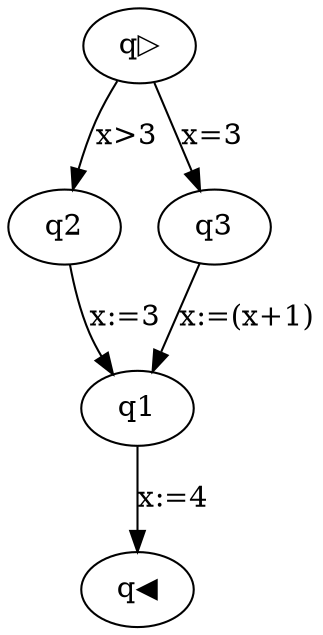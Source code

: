 strict digraph {
q▷ -> q2[label="x>3"];
q2 -> q1[label="x:=3"];
q▷ -> q3[label="x=3"];
q3 -> q1[label="x:=(x+1)"];
q1 -> q◀[label="x:=4"];
}

